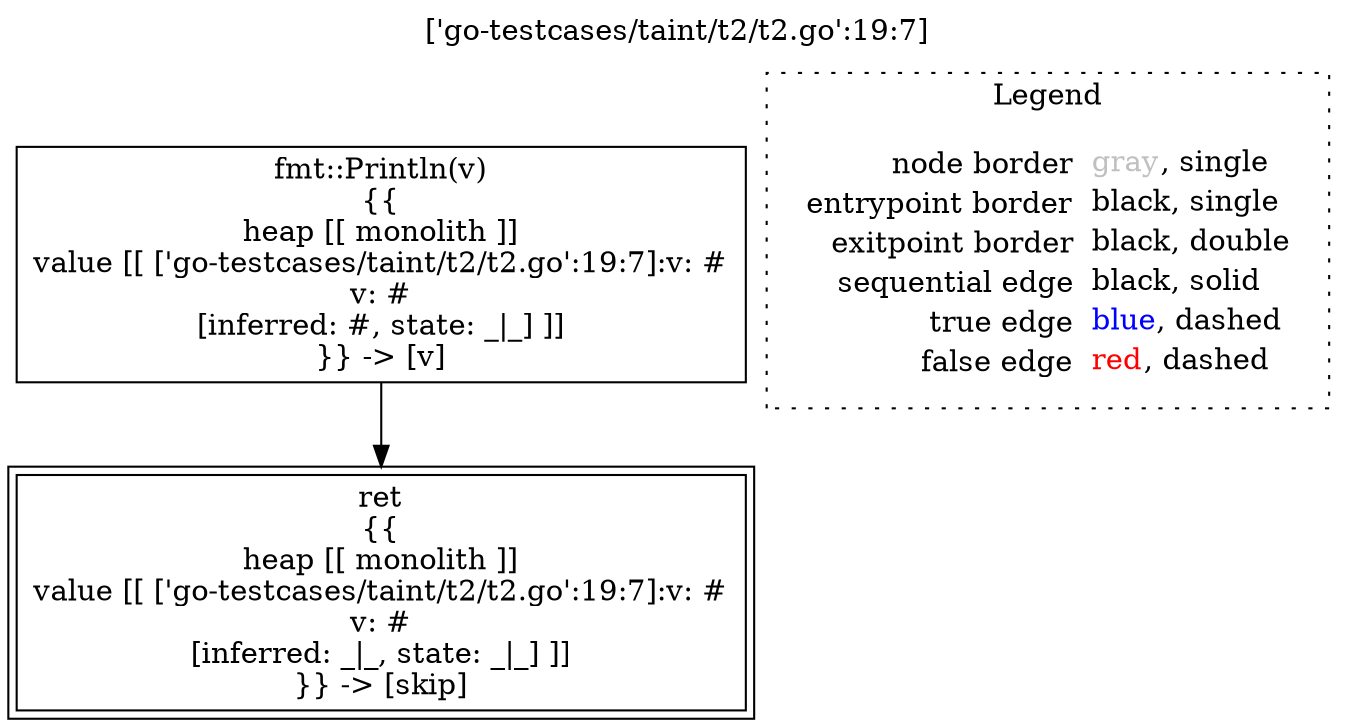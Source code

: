 digraph {
	labelloc="t";
	label="['go-testcases/taint/t2/t2.go':19:7]";
	"node0" [shape="rect",color="black",label=<fmt::Println(v)<BR/>{{<BR/>heap [[ monolith ]]<BR/>value [[ ['go-testcases/taint/t2/t2.go':19:7]:v: #<BR/>v: #<BR/>[inferred: #, state: _|_] ]]<BR/>}} -&gt; [v]>];
	"node1" [shape="rect",color="black",peripheries="2",label=<ret<BR/>{{<BR/>heap [[ monolith ]]<BR/>value [[ ['go-testcases/taint/t2/t2.go':19:7]:v: #<BR/>v: #<BR/>[inferred: _|_, state: _|_] ]]<BR/>}} -&gt; [skip]>];
	"node0" -> "node1" [color="black"];
subgraph cluster_legend {
	label="Legend";
	style=dotted;
	node [shape=plaintext];
	"legend" [label=<<table border="0" cellpadding="2" cellspacing="0" cellborder="0"><tr><td align="right">node border&nbsp;</td><td align="left"><font color="gray">gray</font>, single</td></tr><tr><td align="right">entrypoint border&nbsp;</td><td align="left"><font color="black">black</font>, single</td></tr><tr><td align="right">exitpoint border&nbsp;</td><td align="left"><font color="black">black</font>, double</td></tr><tr><td align="right">sequential edge&nbsp;</td><td align="left"><font color="black">black</font>, solid</td></tr><tr><td align="right">true edge&nbsp;</td><td align="left"><font color="blue">blue</font>, dashed</td></tr><tr><td align="right">false edge&nbsp;</td><td align="left"><font color="red">red</font>, dashed</td></tr></table>>];
}

}
